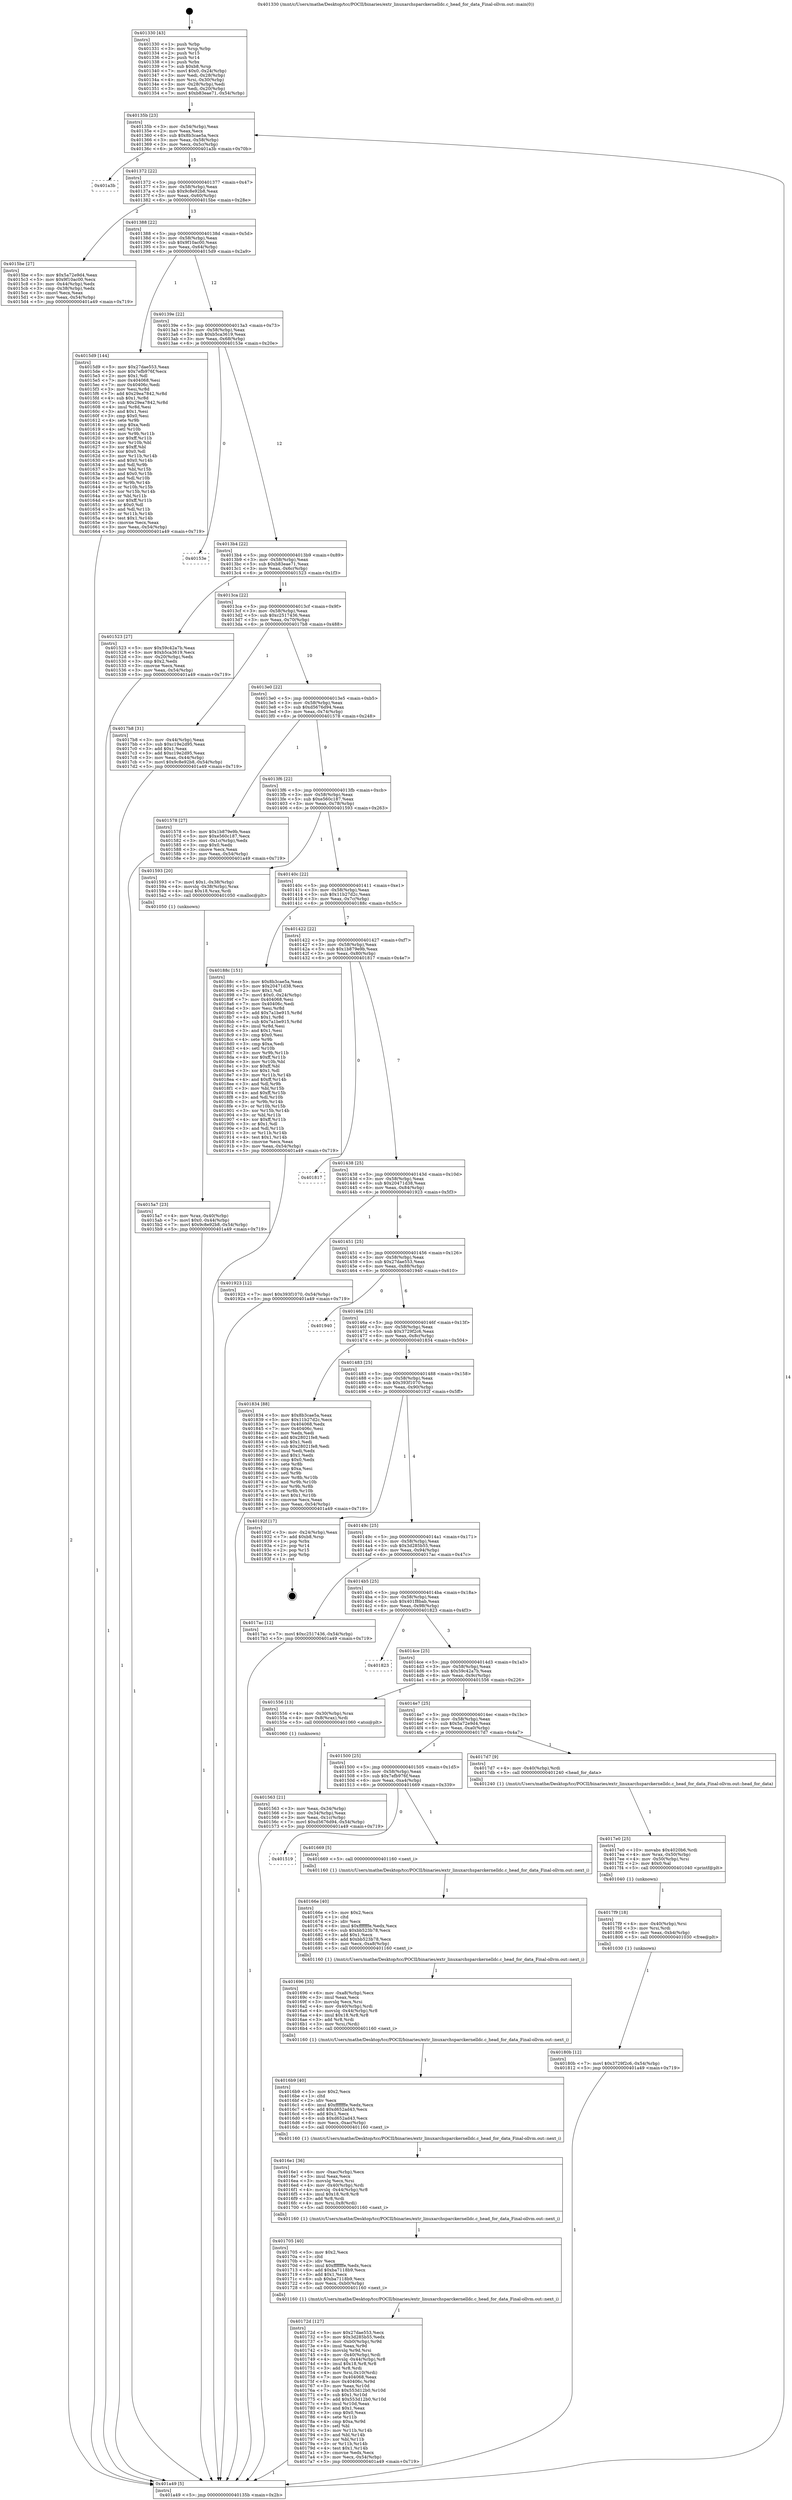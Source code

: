 digraph "0x401330" {
  label = "0x401330 (/mnt/c/Users/mathe/Desktop/tcc/POCII/binaries/extr_linuxarchsparckernelldc.c_head_for_data_Final-ollvm.out::main(0))"
  labelloc = "t"
  node[shape=record]

  Entry [label="",width=0.3,height=0.3,shape=circle,fillcolor=black,style=filled]
  "0x40135b" [label="{
     0x40135b [23]\l
     | [instrs]\l
     &nbsp;&nbsp;0x40135b \<+3\>: mov -0x54(%rbp),%eax\l
     &nbsp;&nbsp;0x40135e \<+2\>: mov %eax,%ecx\l
     &nbsp;&nbsp;0x401360 \<+6\>: sub $0x8b3cae5a,%ecx\l
     &nbsp;&nbsp;0x401366 \<+3\>: mov %eax,-0x58(%rbp)\l
     &nbsp;&nbsp;0x401369 \<+3\>: mov %ecx,-0x5c(%rbp)\l
     &nbsp;&nbsp;0x40136c \<+6\>: je 0000000000401a3b \<main+0x70b\>\l
  }"]
  "0x401a3b" [label="{
     0x401a3b\l
  }", style=dashed]
  "0x401372" [label="{
     0x401372 [22]\l
     | [instrs]\l
     &nbsp;&nbsp;0x401372 \<+5\>: jmp 0000000000401377 \<main+0x47\>\l
     &nbsp;&nbsp;0x401377 \<+3\>: mov -0x58(%rbp),%eax\l
     &nbsp;&nbsp;0x40137a \<+5\>: sub $0x9c8e92b8,%eax\l
     &nbsp;&nbsp;0x40137f \<+3\>: mov %eax,-0x60(%rbp)\l
     &nbsp;&nbsp;0x401382 \<+6\>: je 00000000004015be \<main+0x28e\>\l
  }"]
  Exit [label="",width=0.3,height=0.3,shape=circle,fillcolor=black,style=filled,peripheries=2]
  "0x4015be" [label="{
     0x4015be [27]\l
     | [instrs]\l
     &nbsp;&nbsp;0x4015be \<+5\>: mov $0x5a72e9d4,%eax\l
     &nbsp;&nbsp;0x4015c3 \<+5\>: mov $0x9f10ac00,%ecx\l
     &nbsp;&nbsp;0x4015c8 \<+3\>: mov -0x44(%rbp),%edx\l
     &nbsp;&nbsp;0x4015cb \<+3\>: cmp -0x38(%rbp),%edx\l
     &nbsp;&nbsp;0x4015ce \<+3\>: cmovl %ecx,%eax\l
     &nbsp;&nbsp;0x4015d1 \<+3\>: mov %eax,-0x54(%rbp)\l
     &nbsp;&nbsp;0x4015d4 \<+5\>: jmp 0000000000401a49 \<main+0x719\>\l
  }"]
  "0x401388" [label="{
     0x401388 [22]\l
     | [instrs]\l
     &nbsp;&nbsp;0x401388 \<+5\>: jmp 000000000040138d \<main+0x5d\>\l
     &nbsp;&nbsp;0x40138d \<+3\>: mov -0x58(%rbp),%eax\l
     &nbsp;&nbsp;0x401390 \<+5\>: sub $0x9f10ac00,%eax\l
     &nbsp;&nbsp;0x401395 \<+3\>: mov %eax,-0x64(%rbp)\l
     &nbsp;&nbsp;0x401398 \<+6\>: je 00000000004015d9 \<main+0x2a9\>\l
  }"]
  "0x40180b" [label="{
     0x40180b [12]\l
     | [instrs]\l
     &nbsp;&nbsp;0x40180b \<+7\>: movl $0x3729f2c6,-0x54(%rbp)\l
     &nbsp;&nbsp;0x401812 \<+5\>: jmp 0000000000401a49 \<main+0x719\>\l
  }"]
  "0x4015d9" [label="{
     0x4015d9 [144]\l
     | [instrs]\l
     &nbsp;&nbsp;0x4015d9 \<+5\>: mov $0x27dae553,%eax\l
     &nbsp;&nbsp;0x4015de \<+5\>: mov $0x7efb976f,%ecx\l
     &nbsp;&nbsp;0x4015e3 \<+2\>: mov $0x1,%dl\l
     &nbsp;&nbsp;0x4015e5 \<+7\>: mov 0x404068,%esi\l
     &nbsp;&nbsp;0x4015ec \<+7\>: mov 0x40406c,%edi\l
     &nbsp;&nbsp;0x4015f3 \<+3\>: mov %esi,%r8d\l
     &nbsp;&nbsp;0x4015f6 \<+7\>: add $0x29ea7842,%r8d\l
     &nbsp;&nbsp;0x4015fd \<+4\>: sub $0x1,%r8d\l
     &nbsp;&nbsp;0x401601 \<+7\>: sub $0x29ea7842,%r8d\l
     &nbsp;&nbsp;0x401608 \<+4\>: imul %r8d,%esi\l
     &nbsp;&nbsp;0x40160c \<+3\>: and $0x1,%esi\l
     &nbsp;&nbsp;0x40160f \<+3\>: cmp $0x0,%esi\l
     &nbsp;&nbsp;0x401612 \<+4\>: sete %r9b\l
     &nbsp;&nbsp;0x401616 \<+3\>: cmp $0xa,%edi\l
     &nbsp;&nbsp;0x401619 \<+4\>: setl %r10b\l
     &nbsp;&nbsp;0x40161d \<+3\>: mov %r9b,%r11b\l
     &nbsp;&nbsp;0x401620 \<+4\>: xor $0xff,%r11b\l
     &nbsp;&nbsp;0x401624 \<+3\>: mov %r10b,%bl\l
     &nbsp;&nbsp;0x401627 \<+3\>: xor $0xff,%bl\l
     &nbsp;&nbsp;0x40162a \<+3\>: xor $0x0,%dl\l
     &nbsp;&nbsp;0x40162d \<+3\>: mov %r11b,%r14b\l
     &nbsp;&nbsp;0x401630 \<+4\>: and $0x0,%r14b\l
     &nbsp;&nbsp;0x401634 \<+3\>: and %dl,%r9b\l
     &nbsp;&nbsp;0x401637 \<+3\>: mov %bl,%r15b\l
     &nbsp;&nbsp;0x40163a \<+4\>: and $0x0,%r15b\l
     &nbsp;&nbsp;0x40163e \<+3\>: and %dl,%r10b\l
     &nbsp;&nbsp;0x401641 \<+3\>: or %r9b,%r14b\l
     &nbsp;&nbsp;0x401644 \<+3\>: or %r10b,%r15b\l
     &nbsp;&nbsp;0x401647 \<+3\>: xor %r15b,%r14b\l
     &nbsp;&nbsp;0x40164a \<+3\>: or %bl,%r11b\l
     &nbsp;&nbsp;0x40164d \<+4\>: xor $0xff,%r11b\l
     &nbsp;&nbsp;0x401651 \<+3\>: or $0x0,%dl\l
     &nbsp;&nbsp;0x401654 \<+3\>: and %dl,%r11b\l
     &nbsp;&nbsp;0x401657 \<+3\>: or %r11b,%r14b\l
     &nbsp;&nbsp;0x40165a \<+4\>: test $0x1,%r14b\l
     &nbsp;&nbsp;0x40165e \<+3\>: cmovne %ecx,%eax\l
     &nbsp;&nbsp;0x401661 \<+3\>: mov %eax,-0x54(%rbp)\l
     &nbsp;&nbsp;0x401664 \<+5\>: jmp 0000000000401a49 \<main+0x719\>\l
  }"]
  "0x40139e" [label="{
     0x40139e [22]\l
     | [instrs]\l
     &nbsp;&nbsp;0x40139e \<+5\>: jmp 00000000004013a3 \<main+0x73\>\l
     &nbsp;&nbsp;0x4013a3 \<+3\>: mov -0x58(%rbp),%eax\l
     &nbsp;&nbsp;0x4013a6 \<+5\>: sub $0xb5ca3619,%eax\l
     &nbsp;&nbsp;0x4013ab \<+3\>: mov %eax,-0x68(%rbp)\l
     &nbsp;&nbsp;0x4013ae \<+6\>: je 000000000040153e \<main+0x20e\>\l
  }"]
  "0x4017f9" [label="{
     0x4017f9 [18]\l
     | [instrs]\l
     &nbsp;&nbsp;0x4017f9 \<+4\>: mov -0x40(%rbp),%rsi\l
     &nbsp;&nbsp;0x4017fd \<+3\>: mov %rsi,%rdi\l
     &nbsp;&nbsp;0x401800 \<+6\>: mov %eax,-0xb4(%rbp)\l
     &nbsp;&nbsp;0x401806 \<+5\>: call 0000000000401030 \<free@plt\>\l
     | [calls]\l
     &nbsp;&nbsp;0x401030 \{1\} (unknown)\l
  }"]
  "0x40153e" [label="{
     0x40153e\l
  }", style=dashed]
  "0x4013b4" [label="{
     0x4013b4 [22]\l
     | [instrs]\l
     &nbsp;&nbsp;0x4013b4 \<+5\>: jmp 00000000004013b9 \<main+0x89\>\l
     &nbsp;&nbsp;0x4013b9 \<+3\>: mov -0x58(%rbp),%eax\l
     &nbsp;&nbsp;0x4013bc \<+5\>: sub $0xb83eae71,%eax\l
     &nbsp;&nbsp;0x4013c1 \<+3\>: mov %eax,-0x6c(%rbp)\l
     &nbsp;&nbsp;0x4013c4 \<+6\>: je 0000000000401523 \<main+0x1f3\>\l
  }"]
  "0x4017e0" [label="{
     0x4017e0 [25]\l
     | [instrs]\l
     &nbsp;&nbsp;0x4017e0 \<+10\>: movabs $0x4020b6,%rdi\l
     &nbsp;&nbsp;0x4017ea \<+4\>: mov %rax,-0x50(%rbp)\l
     &nbsp;&nbsp;0x4017ee \<+4\>: mov -0x50(%rbp),%rsi\l
     &nbsp;&nbsp;0x4017f2 \<+2\>: mov $0x0,%al\l
     &nbsp;&nbsp;0x4017f4 \<+5\>: call 0000000000401040 \<printf@plt\>\l
     | [calls]\l
     &nbsp;&nbsp;0x401040 \{1\} (unknown)\l
  }"]
  "0x401523" [label="{
     0x401523 [27]\l
     | [instrs]\l
     &nbsp;&nbsp;0x401523 \<+5\>: mov $0x59c42a7b,%eax\l
     &nbsp;&nbsp;0x401528 \<+5\>: mov $0xb5ca3619,%ecx\l
     &nbsp;&nbsp;0x40152d \<+3\>: mov -0x20(%rbp),%edx\l
     &nbsp;&nbsp;0x401530 \<+3\>: cmp $0x2,%edx\l
     &nbsp;&nbsp;0x401533 \<+3\>: cmovne %ecx,%eax\l
     &nbsp;&nbsp;0x401536 \<+3\>: mov %eax,-0x54(%rbp)\l
     &nbsp;&nbsp;0x401539 \<+5\>: jmp 0000000000401a49 \<main+0x719\>\l
  }"]
  "0x4013ca" [label="{
     0x4013ca [22]\l
     | [instrs]\l
     &nbsp;&nbsp;0x4013ca \<+5\>: jmp 00000000004013cf \<main+0x9f\>\l
     &nbsp;&nbsp;0x4013cf \<+3\>: mov -0x58(%rbp),%eax\l
     &nbsp;&nbsp;0x4013d2 \<+5\>: sub $0xc2517436,%eax\l
     &nbsp;&nbsp;0x4013d7 \<+3\>: mov %eax,-0x70(%rbp)\l
     &nbsp;&nbsp;0x4013da \<+6\>: je 00000000004017b8 \<main+0x488\>\l
  }"]
  "0x401a49" [label="{
     0x401a49 [5]\l
     | [instrs]\l
     &nbsp;&nbsp;0x401a49 \<+5\>: jmp 000000000040135b \<main+0x2b\>\l
  }"]
  "0x401330" [label="{
     0x401330 [43]\l
     | [instrs]\l
     &nbsp;&nbsp;0x401330 \<+1\>: push %rbp\l
     &nbsp;&nbsp;0x401331 \<+3\>: mov %rsp,%rbp\l
     &nbsp;&nbsp;0x401334 \<+2\>: push %r15\l
     &nbsp;&nbsp;0x401336 \<+2\>: push %r14\l
     &nbsp;&nbsp;0x401338 \<+1\>: push %rbx\l
     &nbsp;&nbsp;0x401339 \<+7\>: sub $0xb8,%rsp\l
     &nbsp;&nbsp;0x401340 \<+7\>: movl $0x0,-0x24(%rbp)\l
     &nbsp;&nbsp;0x401347 \<+3\>: mov %edi,-0x28(%rbp)\l
     &nbsp;&nbsp;0x40134a \<+4\>: mov %rsi,-0x30(%rbp)\l
     &nbsp;&nbsp;0x40134e \<+3\>: mov -0x28(%rbp),%edi\l
     &nbsp;&nbsp;0x401351 \<+3\>: mov %edi,-0x20(%rbp)\l
     &nbsp;&nbsp;0x401354 \<+7\>: movl $0xb83eae71,-0x54(%rbp)\l
  }"]
  "0x40172d" [label="{
     0x40172d [127]\l
     | [instrs]\l
     &nbsp;&nbsp;0x40172d \<+5\>: mov $0x27dae553,%ecx\l
     &nbsp;&nbsp;0x401732 \<+5\>: mov $0x3d285b55,%edx\l
     &nbsp;&nbsp;0x401737 \<+7\>: mov -0xb0(%rbp),%r9d\l
     &nbsp;&nbsp;0x40173e \<+4\>: imul %eax,%r9d\l
     &nbsp;&nbsp;0x401742 \<+3\>: movslq %r9d,%rsi\l
     &nbsp;&nbsp;0x401745 \<+4\>: mov -0x40(%rbp),%rdi\l
     &nbsp;&nbsp;0x401749 \<+4\>: movslq -0x44(%rbp),%r8\l
     &nbsp;&nbsp;0x40174d \<+4\>: imul $0x18,%r8,%r8\l
     &nbsp;&nbsp;0x401751 \<+3\>: add %r8,%rdi\l
     &nbsp;&nbsp;0x401754 \<+4\>: mov %rsi,0x10(%rdi)\l
     &nbsp;&nbsp;0x401758 \<+7\>: mov 0x404068,%eax\l
     &nbsp;&nbsp;0x40175f \<+8\>: mov 0x40406c,%r9d\l
     &nbsp;&nbsp;0x401767 \<+3\>: mov %eax,%r10d\l
     &nbsp;&nbsp;0x40176a \<+7\>: sub $0x553d12b0,%r10d\l
     &nbsp;&nbsp;0x401771 \<+4\>: sub $0x1,%r10d\l
     &nbsp;&nbsp;0x401775 \<+7\>: add $0x553d12b0,%r10d\l
     &nbsp;&nbsp;0x40177c \<+4\>: imul %r10d,%eax\l
     &nbsp;&nbsp;0x401780 \<+3\>: and $0x1,%eax\l
     &nbsp;&nbsp;0x401783 \<+3\>: cmp $0x0,%eax\l
     &nbsp;&nbsp;0x401786 \<+4\>: sete %r11b\l
     &nbsp;&nbsp;0x40178a \<+4\>: cmp $0xa,%r9d\l
     &nbsp;&nbsp;0x40178e \<+3\>: setl %bl\l
     &nbsp;&nbsp;0x401791 \<+3\>: mov %r11b,%r14b\l
     &nbsp;&nbsp;0x401794 \<+3\>: and %bl,%r14b\l
     &nbsp;&nbsp;0x401797 \<+3\>: xor %bl,%r11b\l
     &nbsp;&nbsp;0x40179a \<+3\>: or %r11b,%r14b\l
     &nbsp;&nbsp;0x40179d \<+4\>: test $0x1,%r14b\l
     &nbsp;&nbsp;0x4017a1 \<+3\>: cmovne %edx,%ecx\l
     &nbsp;&nbsp;0x4017a4 \<+3\>: mov %ecx,-0x54(%rbp)\l
     &nbsp;&nbsp;0x4017a7 \<+5\>: jmp 0000000000401a49 \<main+0x719\>\l
  }"]
  "0x4017b8" [label="{
     0x4017b8 [31]\l
     | [instrs]\l
     &nbsp;&nbsp;0x4017b8 \<+3\>: mov -0x44(%rbp),%eax\l
     &nbsp;&nbsp;0x4017bb \<+5\>: sub $0xc19e2d95,%eax\l
     &nbsp;&nbsp;0x4017c0 \<+3\>: add $0x1,%eax\l
     &nbsp;&nbsp;0x4017c3 \<+5\>: add $0xc19e2d95,%eax\l
     &nbsp;&nbsp;0x4017c8 \<+3\>: mov %eax,-0x44(%rbp)\l
     &nbsp;&nbsp;0x4017cb \<+7\>: movl $0x9c8e92b8,-0x54(%rbp)\l
     &nbsp;&nbsp;0x4017d2 \<+5\>: jmp 0000000000401a49 \<main+0x719\>\l
  }"]
  "0x4013e0" [label="{
     0x4013e0 [22]\l
     | [instrs]\l
     &nbsp;&nbsp;0x4013e0 \<+5\>: jmp 00000000004013e5 \<main+0xb5\>\l
     &nbsp;&nbsp;0x4013e5 \<+3\>: mov -0x58(%rbp),%eax\l
     &nbsp;&nbsp;0x4013e8 \<+5\>: sub $0xd5676d94,%eax\l
     &nbsp;&nbsp;0x4013ed \<+3\>: mov %eax,-0x74(%rbp)\l
     &nbsp;&nbsp;0x4013f0 \<+6\>: je 0000000000401578 \<main+0x248\>\l
  }"]
  "0x401705" [label="{
     0x401705 [40]\l
     | [instrs]\l
     &nbsp;&nbsp;0x401705 \<+5\>: mov $0x2,%ecx\l
     &nbsp;&nbsp;0x40170a \<+1\>: cltd\l
     &nbsp;&nbsp;0x40170b \<+2\>: idiv %ecx\l
     &nbsp;&nbsp;0x40170d \<+6\>: imul $0xfffffffe,%edx,%ecx\l
     &nbsp;&nbsp;0x401713 \<+6\>: add $0xba7118b9,%ecx\l
     &nbsp;&nbsp;0x401719 \<+3\>: add $0x1,%ecx\l
     &nbsp;&nbsp;0x40171c \<+6\>: sub $0xba7118b9,%ecx\l
     &nbsp;&nbsp;0x401722 \<+6\>: mov %ecx,-0xb0(%rbp)\l
     &nbsp;&nbsp;0x401728 \<+5\>: call 0000000000401160 \<next_i\>\l
     | [calls]\l
     &nbsp;&nbsp;0x401160 \{1\} (/mnt/c/Users/mathe/Desktop/tcc/POCII/binaries/extr_linuxarchsparckernelldc.c_head_for_data_Final-ollvm.out::next_i)\l
  }"]
  "0x401578" [label="{
     0x401578 [27]\l
     | [instrs]\l
     &nbsp;&nbsp;0x401578 \<+5\>: mov $0x1b879e9b,%eax\l
     &nbsp;&nbsp;0x40157d \<+5\>: mov $0xe560c187,%ecx\l
     &nbsp;&nbsp;0x401582 \<+3\>: mov -0x1c(%rbp),%edx\l
     &nbsp;&nbsp;0x401585 \<+3\>: cmp $0x0,%edx\l
     &nbsp;&nbsp;0x401588 \<+3\>: cmove %ecx,%eax\l
     &nbsp;&nbsp;0x40158b \<+3\>: mov %eax,-0x54(%rbp)\l
     &nbsp;&nbsp;0x40158e \<+5\>: jmp 0000000000401a49 \<main+0x719\>\l
  }"]
  "0x4013f6" [label="{
     0x4013f6 [22]\l
     | [instrs]\l
     &nbsp;&nbsp;0x4013f6 \<+5\>: jmp 00000000004013fb \<main+0xcb\>\l
     &nbsp;&nbsp;0x4013fb \<+3\>: mov -0x58(%rbp),%eax\l
     &nbsp;&nbsp;0x4013fe \<+5\>: sub $0xe560c187,%eax\l
     &nbsp;&nbsp;0x401403 \<+3\>: mov %eax,-0x78(%rbp)\l
     &nbsp;&nbsp;0x401406 \<+6\>: je 0000000000401593 \<main+0x263\>\l
  }"]
  "0x4016e1" [label="{
     0x4016e1 [36]\l
     | [instrs]\l
     &nbsp;&nbsp;0x4016e1 \<+6\>: mov -0xac(%rbp),%ecx\l
     &nbsp;&nbsp;0x4016e7 \<+3\>: imul %eax,%ecx\l
     &nbsp;&nbsp;0x4016ea \<+3\>: movslq %ecx,%rsi\l
     &nbsp;&nbsp;0x4016ed \<+4\>: mov -0x40(%rbp),%rdi\l
     &nbsp;&nbsp;0x4016f1 \<+4\>: movslq -0x44(%rbp),%r8\l
     &nbsp;&nbsp;0x4016f5 \<+4\>: imul $0x18,%r8,%r8\l
     &nbsp;&nbsp;0x4016f9 \<+3\>: add %r8,%rdi\l
     &nbsp;&nbsp;0x4016fc \<+4\>: mov %rsi,0x8(%rdi)\l
     &nbsp;&nbsp;0x401700 \<+5\>: call 0000000000401160 \<next_i\>\l
     | [calls]\l
     &nbsp;&nbsp;0x401160 \{1\} (/mnt/c/Users/mathe/Desktop/tcc/POCII/binaries/extr_linuxarchsparckernelldc.c_head_for_data_Final-ollvm.out::next_i)\l
  }"]
  "0x401593" [label="{
     0x401593 [20]\l
     | [instrs]\l
     &nbsp;&nbsp;0x401593 \<+7\>: movl $0x1,-0x38(%rbp)\l
     &nbsp;&nbsp;0x40159a \<+4\>: movslq -0x38(%rbp),%rax\l
     &nbsp;&nbsp;0x40159e \<+4\>: imul $0x18,%rax,%rdi\l
     &nbsp;&nbsp;0x4015a2 \<+5\>: call 0000000000401050 \<malloc@plt\>\l
     | [calls]\l
     &nbsp;&nbsp;0x401050 \{1\} (unknown)\l
  }"]
  "0x40140c" [label="{
     0x40140c [22]\l
     | [instrs]\l
     &nbsp;&nbsp;0x40140c \<+5\>: jmp 0000000000401411 \<main+0xe1\>\l
     &nbsp;&nbsp;0x401411 \<+3\>: mov -0x58(%rbp),%eax\l
     &nbsp;&nbsp;0x401414 \<+5\>: sub $0x11b27d2c,%eax\l
     &nbsp;&nbsp;0x401419 \<+3\>: mov %eax,-0x7c(%rbp)\l
     &nbsp;&nbsp;0x40141c \<+6\>: je 000000000040188c \<main+0x55c\>\l
  }"]
  "0x4016b9" [label="{
     0x4016b9 [40]\l
     | [instrs]\l
     &nbsp;&nbsp;0x4016b9 \<+5\>: mov $0x2,%ecx\l
     &nbsp;&nbsp;0x4016be \<+1\>: cltd\l
     &nbsp;&nbsp;0x4016bf \<+2\>: idiv %ecx\l
     &nbsp;&nbsp;0x4016c1 \<+6\>: imul $0xfffffffe,%edx,%ecx\l
     &nbsp;&nbsp;0x4016c7 \<+6\>: add $0xd652ad43,%ecx\l
     &nbsp;&nbsp;0x4016cd \<+3\>: add $0x1,%ecx\l
     &nbsp;&nbsp;0x4016d0 \<+6\>: sub $0xd652ad43,%ecx\l
     &nbsp;&nbsp;0x4016d6 \<+6\>: mov %ecx,-0xac(%rbp)\l
     &nbsp;&nbsp;0x4016dc \<+5\>: call 0000000000401160 \<next_i\>\l
     | [calls]\l
     &nbsp;&nbsp;0x401160 \{1\} (/mnt/c/Users/mathe/Desktop/tcc/POCII/binaries/extr_linuxarchsparckernelldc.c_head_for_data_Final-ollvm.out::next_i)\l
  }"]
  "0x40188c" [label="{
     0x40188c [151]\l
     | [instrs]\l
     &nbsp;&nbsp;0x40188c \<+5\>: mov $0x8b3cae5a,%eax\l
     &nbsp;&nbsp;0x401891 \<+5\>: mov $0x20471d38,%ecx\l
     &nbsp;&nbsp;0x401896 \<+2\>: mov $0x1,%dl\l
     &nbsp;&nbsp;0x401898 \<+7\>: movl $0x0,-0x24(%rbp)\l
     &nbsp;&nbsp;0x40189f \<+7\>: mov 0x404068,%esi\l
     &nbsp;&nbsp;0x4018a6 \<+7\>: mov 0x40406c,%edi\l
     &nbsp;&nbsp;0x4018ad \<+3\>: mov %esi,%r8d\l
     &nbsp;&nbsp;0x4018b0 \<+7\>: add $0x7a1be915,%r8d\l
     &nbsp;&nbsp;0x4018b7 \<+4\>: sub $0x1,%r8d\l
     &nbsp;&nbsp;0x4018bb \<+7\>: sub $0x7a1be915,%r8d\l
     &nbsp;&nbsp;0x4018c2 \<+4\>: imul %r8d,%esi\l
     &nbsp;&nbsp;0x4018c6 \<+3\>: and $0x1,%esi\l
     &nbsp;&nbsp;0x4018c9 \<+3\>: cmp $0x0,%esi\l
     &nbsp;&nbsp;0x4018cc \<+4\>: sete %r9b\l
     &nbsp;&nbsp;0x4018d0 \<+3\>: cmp $0xa,%edi\l
     &nbsp;&nbsp;0x4018d3 \<+4\>: setl %r10b\l
     &nbsp;&nbsp;0x4018d7 \<+3\>: mov %r9b,%r11b\l
     &nbsp;&nbsp;0x4018da \<+4\>: xor $0xff,%r11b\l
     &nbsp;&nbsp;0x4018de \<+3\>: mov %r10b,%bl\l
     &nbsp;&nbsp;0x4018e1 \<+3\>: xor $0xff,%bl\l
     &nbsp;&nbsp;0x4018e4 \<+3\>: xor $0x1,%dl\l
     &nbsp;&nbsp;0x4018e7 \<+3\>: mov %r11b,%r14b\l
     &nbsp;&nbsp;0x4018ea \<+4\>: and $0xff,%r14b\l
     &nbsp;&nbsp;0x4018ee \<+3\>: and %dl,%r9b\l
     &nbsp;&nbsp;0x4018f1 \<+3\>: mov %bl,%r15b\l
     &nbsp;&nbsp;0x4018f4 \<+4\>: and $0xff,%r15b\l
     &nbsp;&nbsp;0x4018f8 \<+3\>: and %dl,%r10b\l
     &nbsp;&nbsp;0x4018fb \<+3\>: or %r9b,%r14b\l
     &nbsp;&nbsp;0x4018fe \<+3\>: or %r10b,%r15b\l
     &nbsp;&nbsp;0x401901 \<+3\>: xor %r15b,%r14b\l
     &nbsp;&nbsp;0x401904 \<+3\>: or %bl,%r11b\l
     &nbsp;&nbsp;0x401907 \<+4\>: xor $0xff,%r11b\l
     &nbsp;&nbsp;0x40190b \<+3\>: or $0x1,%dl\l
     &nbsp;&nbsp;0x40190e \<+3\>: and %dl,%r11b\l
     &nbsp;&nbsp;0x401911 \<+3\>: or %r11b,%r14b\l
     &nbsp;&nbsp;0x401914 \<+4\>: test $0x1,%r14b\l
     &nbsp;&nbsp;0x401918 \<+3\>: cmovne %ecx,%eax\l
     &nbsp;&nbsp;0x40191b \<+3\>: mov %eax,-0x54(%rbp)\l
     &nbsp;&nbsp;0x40191e \<+5\>: jmp 0000000000401a49 \<main+0x719\>\l
  }"]
  "0x401422" [label="{
     0x401422 [22]\l
     | [instrs]\l
     &nbsp;&nbsp;0x401422 \<+5\>: jmp 0000000000401427 \<main+0xf7\>\l
     &nbsp;&nbsp;0x401427 \<+3\>: mov -0x58(%rbp),%eax\l
     &nbsp;&nbsp;0x40142a \<+5\>: sub $0x1b879e9b,%eax\l
     &nbsp;&nbsp;0x40142f \<+3\>: mov %eax,-0x80(%rbp)\l
     &nbsp;&nbsp;0x401432 \<+6\>: je 0000000000401817 \<main+0x4e7\>\l
  }"]
  "0x401696" [label="{
     0x401696 [35]\l
     | [instrs]\l
     &nbsp;&nbsp;0x401696 \<+6\>: mov -0xa8(%rbp),%ecx\l
     &nbsp;&nbsp;0x40169c \<+3\>: imul %eax,%ecx\l
     &nbsp;&nbsp;0x40169f \<+3\>: movslq %ecx,%rsi\l
     &nbsp;&nbsp;0x4016a2 \<+4\>: mov -0x40(%rbp),%rdi\l
     &nbsp;&nbsp;0x4016a6 \<+4\>: movslq -0x44(%rbp),%r8\l
     &nbsp;&nbsp;0x4016aa \<+4\>: imul $0x18,%r8,%r8\l
     &nbsp;&nbsp;0x4016ae \<+3\>: add %r8,%rdi\l
     &nbsp;&nbsp;0x4016b1 \<+3\>: mov %rsi,(%rdi)\l
     &nbsp;&nbsp;0x4016b4 \<+5\>: call 0000000000401160 \<next_i\>\l
     | [calls]\l
     &nbsp;&nbsp;0x401160 \{1\} (/mnt/c/Users/mathe/Desktop/tcc/POCII/binaries/extr_linuxarchsparckernelldc.c_head_for_data_Final-ollvm.out::next_i)\l
  }"]
  "0x401817" [label="{
     0x401817\l
  }", style=dashed]
  "0x401438" [label="{
     0x401438 [25]\l
     | [instrs]\l
     &nbsp;&nbsp;0x401438 \<+5\>: jmp 000000000040143d \<main+0x10d\>\l
     &nbsp;&nbsp;0x40143d \<+3\>: mov -0x58(%rbp),%eax\l
     &nbsp;&nbsp;0x401440 \<+5\>: sub $0x20471d38,%eax\l
     &nbsp;&nbsp;0x401445 \<+6\>: mov %eax,-0x84(%rbp)\l
     &nbsp;&nbsp;0x40144b \<+6\>: je 0000000000401923 \<main+0x5f3\>\l
  }"]
  "0x40166e" [label="{
     0x40166e [40]\l
     | [instrs]\l
     &nbsp;&nbsp;0x40166e \<+5\>: mov $0x2,%ecx\l
     &nbsp;&nbsp;0x401673 \<+1\>: cltd\l
     &nbsp;&nbsp;0x401674 \<+2\>: idiv %ecx\l
     &nbsp;&nbsp;0x401676 \<+6\>: imul $0xfffffffe,%edx,%ecx\l
     &nbsp;&nbsp;0x40167c \<+6\>: sub $0xbb523b78,%ecx\l
     &nbsp;&nbsp;0x401682 \<+3\>: add $0x1,%ecx\l
     &nbsp;&nbsp;0x401685 \<+6\>: add $0xbb523b78,%ecx\l
     &nbsp;&nbsp;0x40168b \<+6\>: mov %ecx,-0xa8(%rbp)\l
     &nbsp;&nbsp;0x401691 \<+5\>: call 0000000000401160 \<next_i\>\l
     | [calls]\l
     &nbsp;&nbsp;0x401160 \{1\} (/mnt/c/Users/mathe/Desktop/tcc/POCII/binaries/extr_linuxarchsparckernelldc.c_head_for_data_Final-ollvm.out::next_i)\l
  }"]
  "0x401923" [label="{
     0x401923 [12]\l
     | [instrs]\l
     &nbsp;&nbsp;0x401923 \<+7\>: movl $0x393f1070,-0x54(%rbp)\l
     &nbsp;&nbsp;0x40192a \<+5\>: jmp 0000000000401a49 \<main+0x719\>\l
  }"]
  "0x401451" [label="{
     0x401451 [25]\l
     | [instrs]\l
     &nbsp;&nbsp;0x401451 \<+5\>: jmp 0000000000401456 \<main+0x126\>\l
     &nbsp;&nbsp;0x401456 \<+3\>: mov -0x58(%rbp),%eax\l
     &nbsp;&nbsp;0x401459 \<+5\>: sub $0x27dae553,%eax\l
     &nbsp;&nbsp;0x40145e \<+6\>: mov %eax,-0x88(%rbp)\l
     &nbsp;&nbsp;0x401464 \<+6\>: je 0000000000401940 \<main+0x610\>\l
  }"]
  "0x401519" [label="{
     0x401519\l
  }", style=dashed]
  "0x401940" [label="{
     0x401940\l
  }", style=dashed]
  "0x40146a" [label="{
     0x40146a [25]\l
     | [instrs]\l
     &nbsp;&nbsp;0x40146a \<+5\>: jmp 000000000040146f \<main+0x13f\>\l
     &nbsp;&nbsp;0x40146f \<+3\>: mov -0x58(%rbp),%eax\l
     &nbsp;&nbsp;0x401472 \<+5\>: sub $0x3729f2c6,%eax\l
     &nbsp;&nbsp;0x401477 \<+6\>: mov %eax,-0x8c(%rbp)\l
     &nbsp;&nbsp;0x40147d \<+6\>: je 0000000000401834 \<main+0x504\>\l
  }"]
  "0x401669" [label="{
     0x401669 [5]\l
     | [instrs]\l
     &nbsp;&nbsp;0x401669 \<+5\>: call 0000000000401160 \<next_i\>\l
     | [calls]\l
     &nbsp;&nbsp;0x401160 \{1\} (/mnt/c/Users/mathe/Desktop/tcc/POCII/binaries/extr_linuxarchsparckernelldc.c_head_for_data_Final-ollvm.out::next_i)\l
  }"]
  "0x401834" [label="{
     0x401834 [88]\l
     | [instrs]\l
     &nbsp;&nbsp;0x401834 \<+5\>: mov $0x8b3cae5a,%eax\l
     &nbsp;&nbsp;0x401839 \<+5\>: mov $0x11b27d2c,%ecx\l
     &nbsp;&nbsp;0x40183e \<+7\>: mov 0x404068,%edx\l
     &nbsp;&nbsp;0x401845 \<+7\>: mov 0x40406c,%esi\l
     &nbsp;&nbsp;0x40184c \<+2\>: mov %edx,%edi\l
     &nbsp;&nbsp;0x40184e \<+6\>: add $0x28021fe8,%edi\l
     &nbsp;&nbsp;0x401854 \<+3\>: sub $0x1,%edi\l
     &nbsp;&nbsp;0x401857 \<+6\>: sub $0x28021fe8,%edi\l
     &nbsp;&nbsp;0x40185d \<+3\>: imul %edi,%edx\l
     &nbsp;&nbsp;0x401860 \<+3\>: and $0x1,%edx\l
     &nbsp;&nbsp;0x401863 \<+3\>: cmp $0x0,%edx\l
     &nbsp;&nbsp;0x401866 \<+4\>: sete %r8b\l
     &nbsp;&nbsp;0x40186a \<+3\>: cmp $0xa,%esi\l
     &nbsp;&nbsp;0x40186d \<+4\>: setl %r9b\l
     &nbsp;&nbsp;0x401871 \<+3\>: mov %r8b,%r10b\l
     &nbsp;&nbsp;0x401874 \<+3\>: and %r9b,%r10b\l
     &nbsp;&nbsp;0x401877 \<+3\>: xor %r9b,%r8b\l
     &nbsp;&nbsp;0x40187a \<+3\>: or %r8b,%r10b\l
     &nbsp;&nbsp;0x40187d \<+4\>: test $0x1,%r10b\l
     &nbsp;&nbsp;0x401881 \<+3\>: cmovne %ecx,%eax\l
     &nbsp;&nbsp;0x401884 \<+3\>: mov %eax,-0x54(%rbp)\l
     &nbsp;&nbsp;0x401887 \<+5\>: jmp 0000000000401a49 \<main+0x719\>\l
  }"]
  "0x401483" [label="{
     0x401483 [25]\l
     | [instrs]\l
     &nbsp;&nbsp;0x401483 \<+5\>: jmp 0000000000401488 \<main+0x158\>\l
     &nbsp;&nbsp;0x401488 \<+3\>: mov -0x58(%rbp),%eax\l
     &nbsp;&nbsp;0x40148b \<+5\>: sub $0x393f1070,%eax\l
     &nbsp;&nbsp;0x401490 \<+6\>: mov %eax,-0x90(%rbp)\l
     &nbsp;&nbsp;0x401496 \<+6\>: je 000000000040192f \<main+0x5ff\>\l
  }"]
  "0x401500" [label="{
     0x401500 [25]\l
     | [instrs]\l
     &nbsp;&nbsp;0x401500 \<+5\>: jmp 0000000000401505 \<main+0x1d5\>\l
     &nbsp;&nbsp;0x401505 \<+3\>: mov -0x58(%rbp),%eax\l
     &nbsp;&nbsp;0x401508 \<+5\>: sub $0x7efb976f,%eax\l
     &nbsp;&nbsp;0x40150d \<+6\>: mov %eax,-0xa4(%rbp)\l
     &nbsp;&nbsp;0x401513 \<+6\>: je 0000000000401669 \<main+0x339\>\l
  }"]
  "0x40192f" [label="{
     0x40192f [17]\l
     | [instrs]\l
     &nbsp;&nbsp;0x40192f \<+3\>: mov -0x24(%rbp),%eax\l
     &nbsp;&nbsp;0x401932 \<+7\>: add $0xb8,%rsp\l
     &nbsp;&nbsp;0x401939 \<+1\>: pop %rbx\l
     &nbsp;&nbsp;0x40193a \<+2\>: pop %r14\l
     &nbsp;&nbsp;0x40193c \<+2\>: pop %r15\l
     &nbsp;&nbsp;0x40193e \<+1\>: pop %rbp\l
     &nbsp;&nbsp;0x40193f \<+1\>: ret\l
  }"]
  "0x40149c" [label="{
     0x40149c [25]\l
     | [instrs]\l
     &nbsp;&nbsp;0x40149c \<+5\>: jmp 00000000004014a1 \<main+0x171\>\l
     &nbsp;&nbsp;0x4014a1 \<+3\>: mov -0x58(%rbp),%eax\l
     &nbsp;&nbsp;0x4014a4 \<+5\>: sub $0x3d285b55,%eax\l
     &nbsp;&nbsp;0x4014a9 \<+6\>: mov %eax,-0x94(%rbp)\l
     &nbsp;&nbsp;0x4014af \<+6\>: je 00000000004017ac \<main+0x47c\>\l
  }"]
  "0x4017d7" [label="{
     0x4017d7 [9]\l
     | [instrs]\l
     &nbsp;&nbsp;0x4017d7 \<+4\>: mov -0x40(%rbp),%rdi\l
     &nbsp;&nbsp;0x4017db \<+5\>: call 0000000000401240 \<head_for_data\>\l
     | [calls]\l
     &nbsp;&nbsp;0x401240 \{1\} (/mnt/c/Users/mathe/Desktop/tcc/POCII/binaries/extr_linuxarchsparckernelldc.c_head_for_data_Final-ollvm.out::head_for_data)\l
  }"]
  "0x4017ac" [label="{
     0x4017ac [12]\l
     | [instrs]\l
     &nbsp;&nbsp;0x4017ac \<+7\>: movl $0xc2517436,-0x54(%rbp)\l
     &nbsp;&nbsp;0x4017b3 \<+5\>: jmp 0000000000401a49 \<main+0x719\>\l
  }"]
  "0x4014b5" [label="{
     0x4014b5 [25]\l
     | [instrs]\l
     &nbsp;&nbsp;0x4014b5 \<+5\>: jmp 00000000004014ba \<main+0x18a\>\l
     &nbsp;&nbsp;0x4014ba \<+3\>: mov -0x58(%rbp),%eax\l
     &nbsp;&nbsp;0x4014bd \<+5\>: sub $0x401f8bab,%eax\l
     &nbsp;&nbsp;0x4014c2 \<+6\>: mov %eax,-0x98(%rbp)\l
     &nbsp;&nbsp;0x4014c8 \<+6\>: je 0000000000401823 \<main+0x4f3\>\l
  }"]
  "0x4015a7" [label="{
     0x4015a7 [23]\l
     | [instrs]\l
     &nbsp;&nbsp;0x4015a7 \<+4\>: mov %rax,-0x40(%rbp)\l
     &nbsp;&nbsp;0x4015ab \<+7\>: movl $0x0,-0x44(%rbp)\l
     &nbsp;&nbsp;0x4015b2 \<+7\>: movl $0x9c8e92b8,-0x54(%rbp)\l
     &nbsp;&nbsp;0x4015b9 \<+5\>: jmp 0000000000401a49 \<main+0x719\>\l
  }"]
  "0x401823" [label="{
     0x401823\l
  }", style=dashed]
  "0x4014ce" [label="{
     0x4014ce [25]\l
     | [instrs]\l
     &nbsp;&nbsp;0x4014ce \<+5\>: jmp 00000000004014d3 \<main+0x1a3\>\l
     &nbsp;&nbsp;0x4014d3 \<+3\>: mov -0x58(%rbp),%eax\l
     &nbsp;&nbsp;0x4014d6 \<+5\>: sub $0x59c42a7b,%eax\l
     &nbsp;&nbsp;0x4014db \<+6\>: mov %eax,-0x9c(%rbp)\l
     &nbsp;&nbsp;0x4014e1 \<+6\>: je 0000000000401556 \<main+0x226\>\l
  }"]
  "0x401563" [label="{
     0x401563 [21]\l
     | [instrs]\l
     &nbsp;&nbsp;0x401563 \<+3\>: mov %eax,-0x34(%rbp)\l
     &nbsp;&nbsp;0x401566 \<+3\>: mov -0x34(%rbp),%eax\l
     &nbsp;&nbsp;0x401569 \<+3\>: mov %eax,-0x1c(%rbp)\l
     &nbsp;&nbsp;0x40156c \<+7\>: movl $0xd5676d94,-0x54(%rbp)\l
     &nbsp;&nbsp;0x401573 \<+5\>: jmp 0000000000401a49 \<main+0x719\>\l
  }"]
  "0x401556" [label="{
     0x401556 [13]\l
     | [instrs]\l
     &nbsp;&nbsp;0x401556 \<+4\>: mov -0x30(%rbp),%rax\l
     &nbsp;&nbsp;0x40155a \<+4\>: mov 0x8(%rax),%rdi\l
     &nbsp;&nbsp;0x40155e \<+5\>: call 0000000000401060 \<atoi@plt\>\l
     | [calls]\l
     &nbsp;&nbsp;0x401060 \{1\} (unknown)\l
  }"]
  "0x4014e7" [label="{
     0x4014e7 [25]\l
     | [instrs]\l
     &nbsp;&nbsp;0x4014e7 \<+5\>: jmp 00000000004014ec \<main+0x1bc\>\l
     &nbsp;&nbsp;0x4014ec \<+3\>: mov -0x58(%rbp),%eax\l
     &nbsp;&nbsp;0x4014ef \<+5\>: sub $0x5a72e9d4,%eax\l
     &nbsp;&nbsp;0x4014f4 \<+6\>: mov %eax,-0xa0(%rbp)\l
     &nbsp;&nbsp;0x4014fa \<+6\>: je 00000000004017d7 \<main+0x4a7\>\l
  }"]
  Entry -> "0x401330" [label=" 1"]
  "0x40135b" -> "0x401a3b" [label=" 0"]
  "0x40135b" -> "0x401372" [label=" 15"]
  "0x40192f" -> Exit [label=" 1"]
  "0x401372" -> "0x4015be" [label=" 2"]
  "0x401372" -> "0x401388" [label=" 13"]
  "0x401923" -> "0x401a49" [label=" 1"]
  "0x401388" -> "0x4015d9" [label=" 1"]
  "0x401388" -> "0x40139e" [label=" 12"]
  "0x40188c" -> "0x401a49" [label=" 1"]
  "0x40139e" -> "0x40153e" [label=" 0"]
  "0x40139e" -> "0x4013b4" [label=" 12"]
  "0x401834" -> "0x401a49" [label=" 1"]
  "0x4013b4" -> "0x401523" [label=" 1"]
  "0x4013b4" -> "0x4013ca" [label=" 11"]
  "0x401523" -> "0x401a49" [label=" 1"]
  "0x401330" -> "0x40135b" [label=" 1"]
  "0x401a49" -> "0x40135b" [label=" 14"]
  "0x40180b" -> "0x401a49" [label=" 1"]
  "0x4013ca" -> "0x4017b8" [label=" 1"]
  "0x4013ca" -> "0x4013e0" [label=" 10"]
  "0x4017f9" -> "0x40180b" [label=" 1"]
  "0x4013e0" -> "0x401578" [label=" 1"]
  "0x4013e0" -> "0x4013f6" [label=" 9"]
  "0x4017e0" -> "0x4017f9" [label=" 1"]
  "0x4013f6" -> "0x401593" [label=" 1"]
  "0x4013f6" -> "0x40140c" [label=" 8"]
  "0x4017d7" -> "0x4017e0" [label=" 1"]
  "0x40140c" -> "0x40188c" [label=" 1"]
  "0x40140c" -> "0x401422" [label=" 7"]
  "0x4017b8" -> "0x401a49" [label=" 1"]
  "0x401422" -> "0x401817" [label=" 0"]
  "0x401422" -> "0x401438" [label=" 7"]
  "0x4017ac" -> "0x401a49" [label=" 1"]
  "0x401438" -> "0x401923" [label=" 1"]
  "0x401438" -> "0x401451" [label=" 6"]
  "0x40172d" -> "0x401a49" [label=" 1"]
  "0x401451" -> "0x401940" [label=" 0"]
  "0x401451" -> "0x40146a" [label=" 6"]
  "0x401705" -> "0x40172d" [label=" 1"]
  "0x40146a" -> "0x401834" [label=" 1"]
  "0x40146a" -> "0x401483" [label=" 5"]
  "0x4016e1" -> "0x401705" [label=" 1"]
  "0x401483" -> "0x40192f" [label=" 1"]
  "0x401483" -> "0x40149c" [label=" 4"]
  "0x401696" -> "0x4016b9" [label=" 1"]
  "0x40149c" -> "0x4017ac" [label=" 1"]
  "0x40149c" -> "0x4014b5" [label=" 3"]
  "0x40166e" -> "0x401696" [label=" 1"]
  "0x4014b5" -> "0x401823" [label=" 0"]
  "0x4014b5" -> "0x4014ce" [label=" 3"]
  "0x401500" -> "0x401519" [label=" 0"]
  "0x4014ce" -> "0x401556" [label=" 1"]
  "0x4014ce" -> "0x4014e7" [label=" 2"]
  "0x401556" -> "0x401563" [label=" 1"]
  "0x401563" -> "0x401a49" [label=" 1"]
  "0x401578" -> "0x401a49" [label=" 1"]
  "0x401593" -> "0x4015a7" [label=" 1"]
  "0x4015a7" -> "0x401a49" [label=" 1"]
  "0x4015be" -> "0x401a49" [label=" 2"]
  "0x4015d9" -> "0x401a49" [label=" 1"]
  "0x401669" -> "0x40166e" [label=" 1"]
  "0x4014e7" -> "0x4017d7" [label=" 1"]
  "0x4014e7" -> "0x401500" [label=" 1"]
  "0x4016b9" -> "0x4016e1" [label=" 1"]
  "0x401500" -> "0x401669" [label=" 1"]
}
